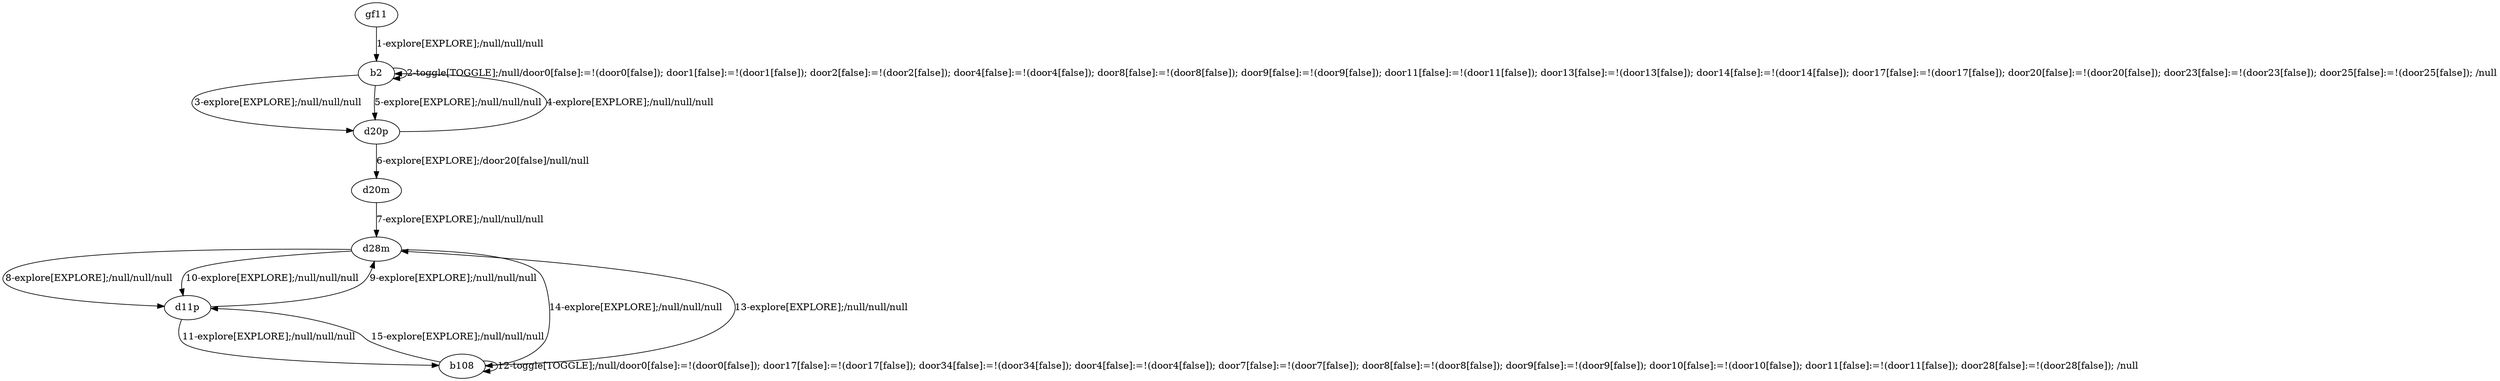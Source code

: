# Total number of goals covered by this test: 5
# b108 --> b108
# b108 --> d11p
# d11p --> b108
# d28m --> b108
# b108 --> d28m

digraph g {
"gf11" -> "b2" [label = "1-explore[EXPLORE];/null/null/null"];
"b2" -> "b2" [label = "2-toggle[TOGGLE];/null/door0[false]:=!(door0[false]); door1[false]:=!(door1[false]); door2[false]:=!(door2[false]); door4[false]:=!(door4[false]); door8[false]:=!(door8[false]); door9[false]:=!(door9[false]); door11[false]:=!(door11[false]); door13[false]:=!(door13[false]); door14[false]:=!(door14[false]); door17[false]:=!(door17[false]); door20[false]:=!(door20[false]); door23[false]:=!(door23[false]); door25[false]:=!(door25[false]); /null"];
"b2" -> "d20p" [label = "3-explore[EXPLORE];/null/null/null"];
"d20p" -> "b2" [label = "4-explore[EXPLORE];/null/null/null"];
"b2" -> "d20p" [label = "5-explore[EXPLORE];/null/null/null"];
"d20p" -> "d20m" [label = "6-explore[EXPLORE];/door20[false]/null/null"];
"d20m" -> "d28m" [label = "7-explore[EXPLORE];/null/null/null"];
"d28m" -> "d11p" [label = "8-explore[EXPLORE];/null/null/null"];
"d11p" -> "d28m" [label = "9-explore[EXPLORE];/null/null/null"];
"d28m" -> "d11p" [label = "10-explore[EXPLORE];/null/null/null"];
"d11p" -> "b108" [label = "11-explore[EXPLORE];/null/null/null"];
"b108" -> "b108" [label = "12-toggle[TOGGLE];/null/door0[false]:=!(door0[false]); door17[false]:=!(door17[false]); door34[false]:=!(door34[false]); door4[false]:=!(door4[false]); door7[false]:=!(door7[false]); door8[false]:=!(door8[false]); door9[false]:=!(door9[false]); door10[false]:=!(door10[false]); door11[false]:=!(door11[false]); door28[false]:=!(door28[false]); /null"];
"b108" -> "d28m" [label = "13-explore[EXPLORE];/null/null/null"];
"d28m" -> "b108" [label = "14-explore[EXPLORE];/null/null/null"];
"b108" -> "d11p" [label = "15-explore[EXPLORE];/null/null/null"];
}